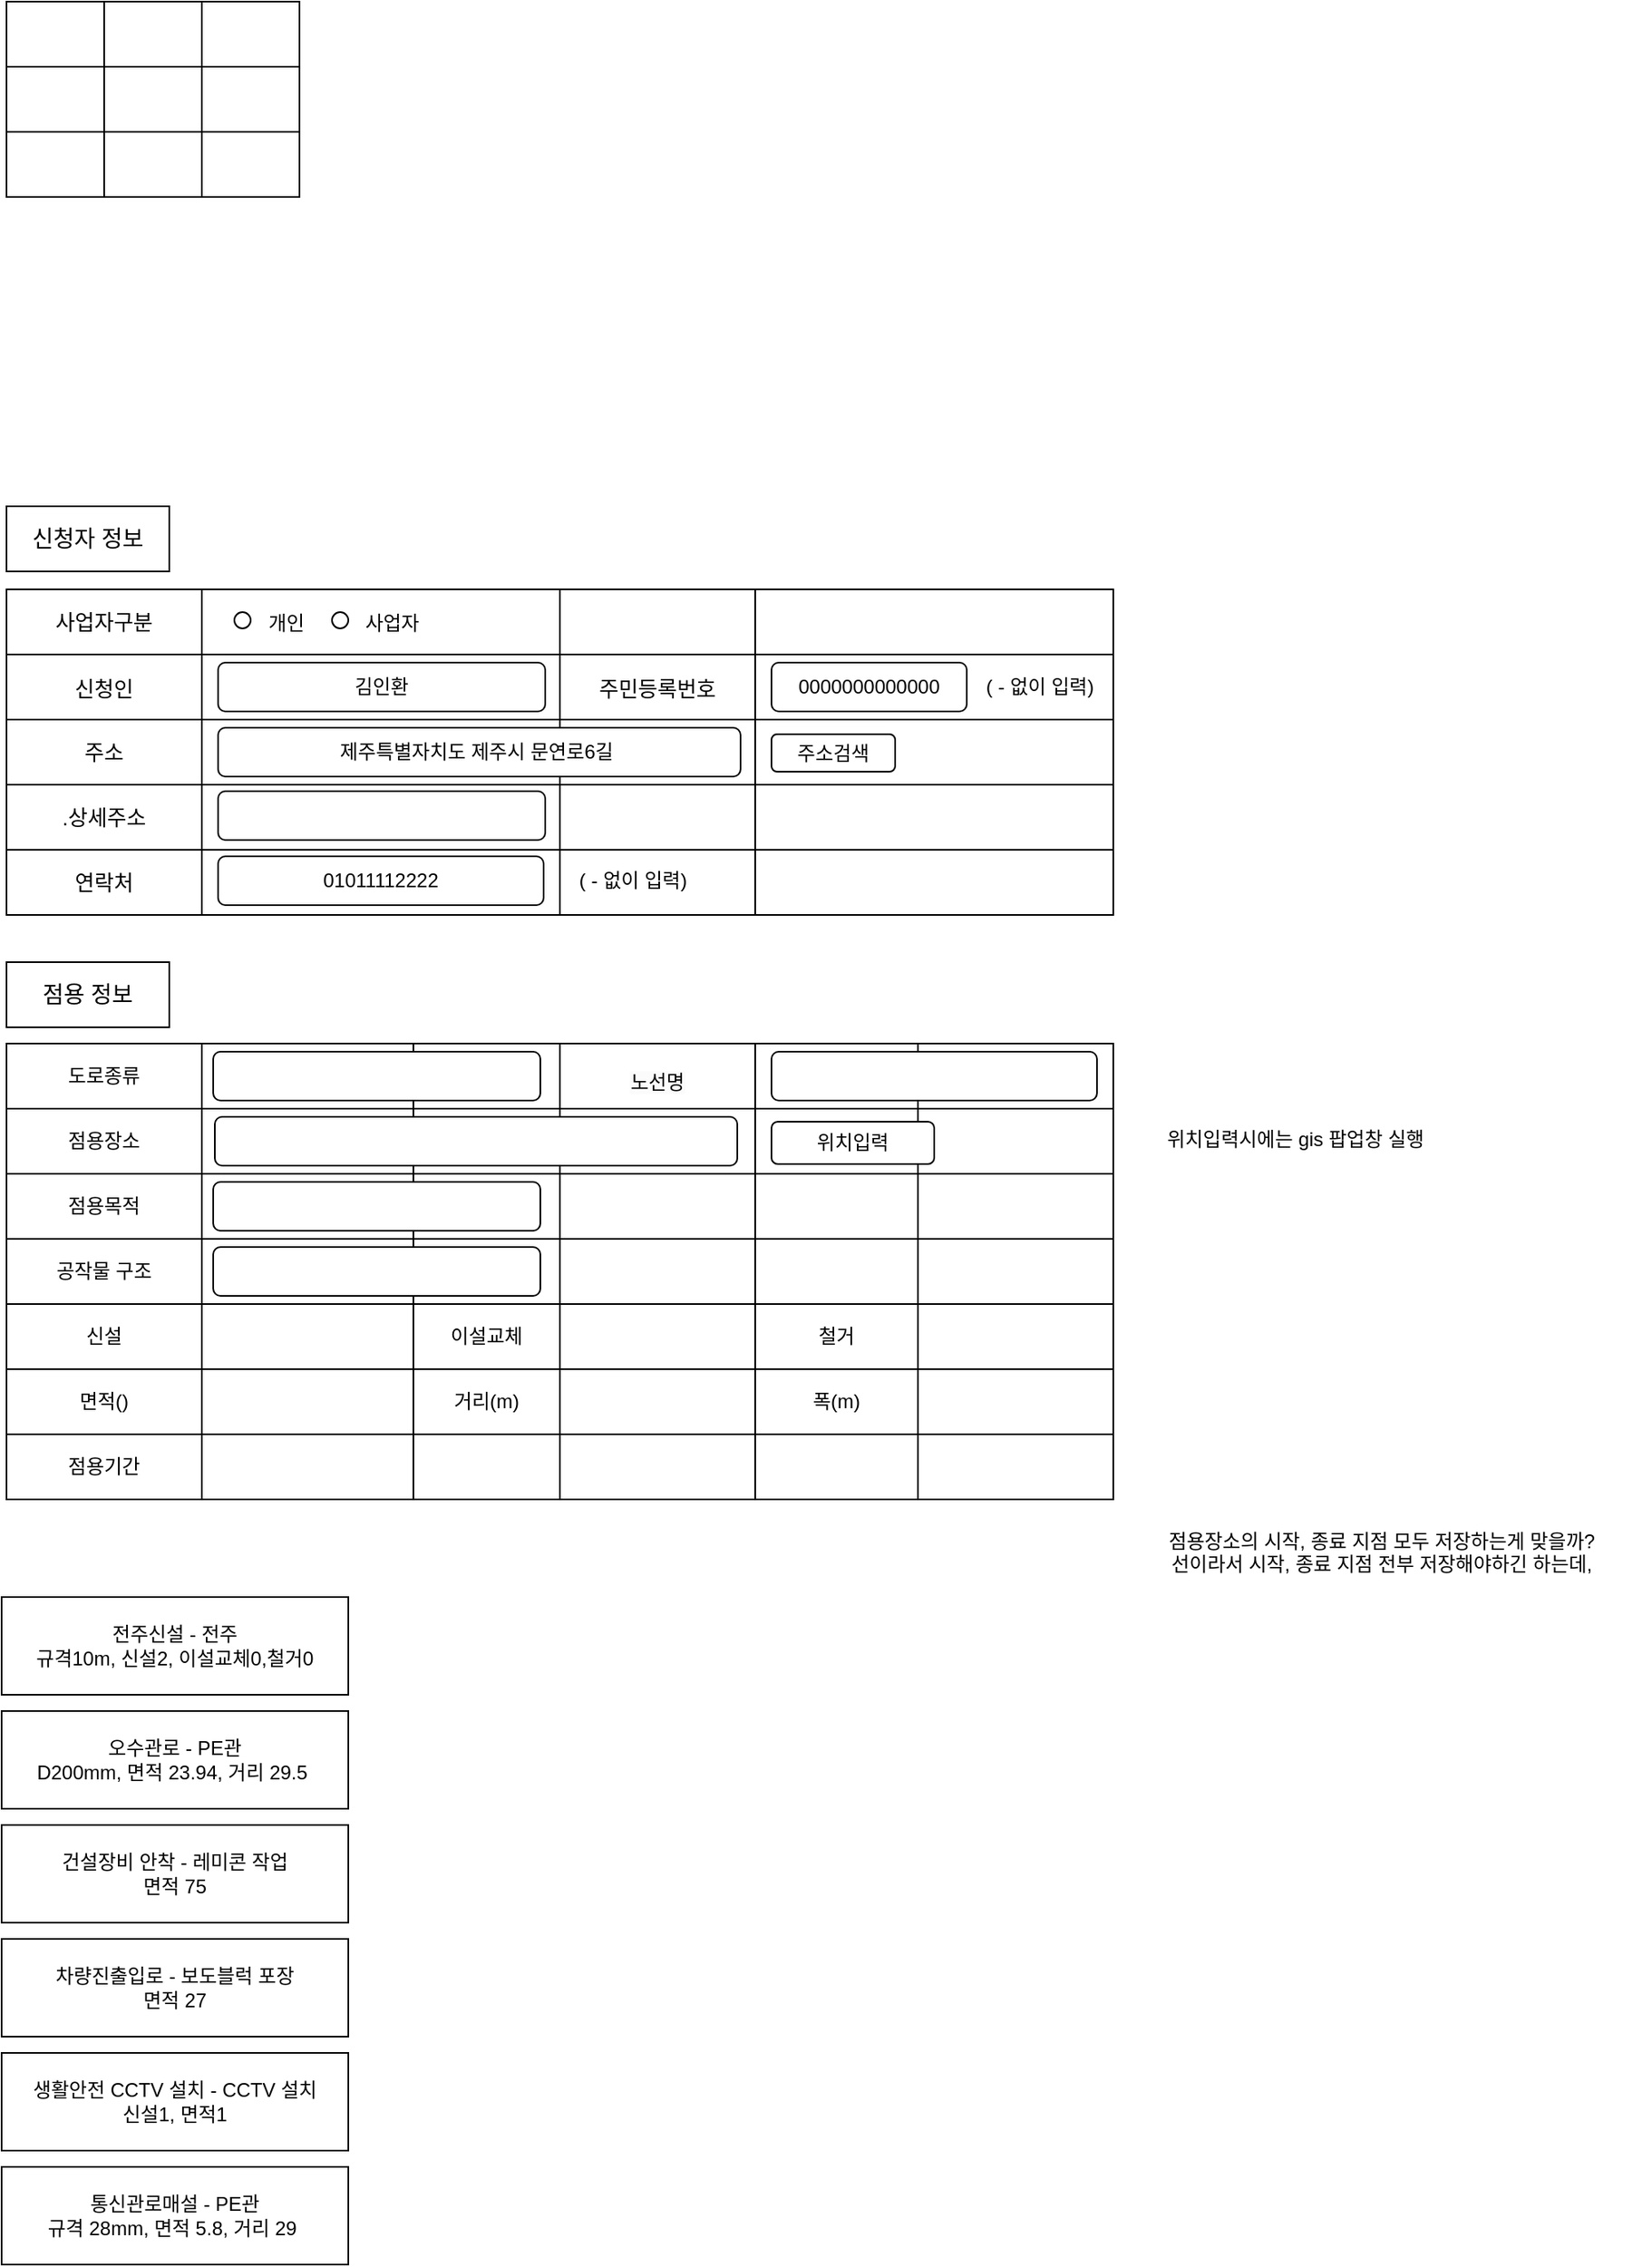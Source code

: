 <mxfile version="26.0.13">
  <diagram name="페이지-1" id="Z5SjWWctEkPzR7hkQfwB">
    <mxGraphModel dx="1434" dy="1949" grid="1" gridSize="10" guides="1" tooltips="1" connect="1" arrows="1" fold="1" page="1" pageScale="1" pageWidth="827" pageHeight="1169" math="0" shadow="0">
      <root>
        <mxCell id="0" />
        <mxCell id="1" parent="0" />
        <mxCell id="gpAN5RRWkUEyHtBk9evE-2" value="신청자 정보" style="rounded=0;whiteSpace=wrap;html=1;fontSize=14;" parent="1" vertex="1">
          <mxGeometry x="120" y="160" width="100" height="40" as="geometry" />
        </mxCell>
        <mxCell id="gpAN5RRWkUEyHtBk9evE-5" value="" style="shape=table;startSize=0;container=1;collapsible=0;childLayout=tableLayout;fontSize=12;" parent="1" vertex="1">
          <mxGeometry x="120" y="211" width="680" height="200" as="geometry" />
        </mxCell>
        <mxCell id="gpAN5RRWkUEyHtBk9evE-35" style="shape=tableRow;horizontal=0;startSize=0;swimlaneHead=0;swimlaneBody=0;strokeColor=inherit;top=0;left=0;bottom=0;right=0;collapsible=0;dropTarget=0;fillColor=none;points=[[0,0.5],[1,0.5]];portConstraint=eastwest;fontSize=16;" parent="gpAN5RRWkUEyHtBk9evE-5" vertex="1">
          <mxGeometry width="680" height="40" as="geometry" />
        </mxCell>
        <mxCell id="gpAN5RRWkUEyHtBk9evE-36" value="사업자구분" style="shape=partialRectangle;html=1;whiteSpace=wrap;connectable=0;strokeColor=inherit;overflow=hidden;fillColor=none;top=0;left=0;bottom=0;right=0;pointerEvents=1;fontSize=13;" parent="gpAN5RRWkUEyHtBk9evE-35" vertex="1">
          <mxGeometry width="120" height="40" as="geometry">
            <mxRectangle width="120" height="40" as="alternateBounds" />
          </mxGeometry>
        </mxCell>
        <mxCell id="gpAN5RRWkUEyHtBk9evE-37" style="shape=partialRectangle;html=1;whiteSpace=wrap;connectable=0;strokeColor=inherit;overflow=hidden;fillColor=none;top=0;left=0;bottom=0;right=0;pointerEvents=1;fontSize=13;" parent="gpAN5RRWkUEyHtBk9evE-35" vertex="1">
          <mxGeometry x="120" width="220" height="40" as="geometry">
            <mxRectangle width="220" height="40" as="alternateBounds" />
          </mxGeometry>
        </mxCell>
        <mxCell id="gpAN5RRWkUEyHtBk9evE-38" style="shape=partialRectangle;html=1;whiteSpace=wrap;connectable=0;strokeColor=inherit;overflow=hidden;fillColor=none;top=0;left=0;bottom=0;right=0;pointerEvents=1;fontSize=16;" parent="gpAN5RRWkUEyHtBk9evE-35" vertex="1">
          <mxGeometry x="340" width="120" height="40" as="geometry">
            <mxRectangle width="120" height="40" as="alternateBounds" />
          </mxGeometry>
        </mxCell>
        <mxCell id="gpAN5RRWkUEyHtBk9evE-39" style="shape=partialRectangle;html=1;whiteSpace=wrap;connectable=0;strokeColor=inherit;overflow=hidden;fillColor=none;top=0;left=0;bottom=0;right=0;pointerEvents=1;fontSize=16;" parent="gpAN5RRWkUEyHtBk9evE-35" vertex="1">
          <mxGeometry x="460" width="220" height="40" as="geometry">
            <mxRectangle width="220" height="40" as="alternateBounds" />
          </mxGeometry>
        </mxCell>
        <mxCell id="gpAN5RRWkUEyHtBk9evE-6" value="" style="shape=tableRow;horizontal=0;startSize=0;swimlaneHead=0;swimlaneBody=0;strokeColor=inherit;top=0;left=0;bottom=0;right=0;collapsible=0;dropTarget=0;fillColor=none;points=[[0,0.5],[1,0.5]];portConstraint=eastwest;fontSize=16;" parent="gpAN5RRWkUEyHtBk9evE-5" vertex="1">
          <mxGeometry y="40" width="680" height="40" as="geometry" />
        </mxCell>
        <mxCell id="gpAN5RRWkUEyHtBk9evE-7" value="&lt;font style=&quot;font-size: 13px;&quot;&gt;신청인&lt;/font&gt;" style="shape=partialRectangle;html=1;whiteSpace=wrap;connectable=0;strokeColor=inherit;overflow=hidden;fillColor=none;top=0;left=0;bottom=0;right=0;pointerEvents=1;fontSize=16;" parent="gpAN5RRWkUEyHtBk9evE-6" vertex="1">
          <mxGeometry width="120" height="40" as="geometry">
            <mxRectangle width="120" height="40" as="alternateBounds" />
          </mxGeometry>
        </mxCell>
        <mxCell id="gpAN5RRWkUEyHtBk9evE-8" value="" style="shape=partialRectangle;html=1;whiteSpace=wrap;connectable=0;strokeColor=inherit;overflow=hidden;fillColor=none;top=0;left=0;bottom=0;right=0;pointerEvents=1;fontSize=13;" parent="gpAN5RRWkUEyHtBk9evE-6" vertex="1">
          <mxGeometry x="120" width="220" height="40" as="geometry">
            <mxRectangle width="220" height="40" as="alternateBounds" />
          </mxGeometry>
        </mxCell>
        <mxCell id="gpAN5RRWkUEyHtBk9evE-9" value="&lt;font style=&quot;font-size: 13px;&quot;&gt;주민등록번호&lt;/font&gt;" style="shape=partialRectangle;html=1;whiteSpace=wrap;connectable=0;strokeColor=inherit;overflow=hidden;fillColor=none;top=0;left=0;bottom=0;right=0;pointerEvents=1;fontSize=16;" parent="gpAN5RRWkUEyHtBk9evE-6" vertex="1">
          <mxGeometry x="340" width="120" height="40" as="geometry">
            <mxRectangle width="120" height="40" as="alternateBounds" />
          </mxGeometry>
        </mxCell>
        <mxCell id="gpAN5RRWkUEyHtBk9evE-18" style="shape=partialRectangle;html=1;whiteSpace=wrap;connectable=0;strokeColor=inherit;overflow=hidden;fillColor=none;top=0;left=0;bottom=0;right=0;pointerEvents=1;fontSize=16;" parent="gpAN5RRWkUEyHtBk9evE-6" vertex="1">
          <mxGeometry x="460" width="220" height="40" as="geometry">
            <mxRectangle width="220" height="40" as="alternateBounds" />
          </mxGeometry>
        </mxCell>
        <mxCell id="gpAN5RRWkUEyHtBk9evE-10" value="" style="shape=tableRow;horizontal=0;startSize=0;swimlaneHead=0;swimlaneBody=0;strokeColor=inherit;top=0;left=0;bottom=0;right=0;collapsible=0;dropTarget=0;fillColor=none;points=[[0,0.5],[1,0.5]];portConstraint=eastwest;fontSize=16;" parent="gpAN5RRWkUEyHtBk9evE-5" vertex="1">
          <mxGeometry y="80" width="680" height="40" as="geometry" />
        </mxCell>
        <mxCell id="gpAN5RRWkUEyHtBk9evE-11" value="주소" style="shape=partialRectangle;html=1;whiteSpace=wrap;connectable=0;strokeColor=inherit;overflow=hidden;fillColor=none;top=0;left=0;bottom=0;right=0;pointerEvents=1;fontSize=13;" parent="gpAN5RRWkUEyHtBk9evE-10" vertex="1">
          <mxGeometry width="120" height="40" as="geometry">
            <mxRectangle width="120" height="40" as="alternateBounds" />
          </mxGeometry>
        </mxCell>
        <mxCell id="gpAN5RRWkUEyHtBk9evE-12" value="" style="shape=partialRectangle;html=1;whiteSpace=wrap;connectable=0;strokeColor=inherit;overflow=hidden;fillColor=none;top=0;left=0;bottom=0;right=0;pointerEvents=1;fontSize=13;" parent="gpAN5RRWkUEyHtBk9evE-10" vertex="1">
          <mxGeometry x="120" width="220" height="40" as="geometry">
            <mxRectangle width="220" height="40" as="alternateBounds" />
          </mxGeometry>
        </mxCell>
        <mxCell id="gpAN5RRWkUEyHtBk9evE-13" value="" style="shape=partialRectangle;html=1;whiteSpace=wrap;connectable=0;strokeColor=inherit;overflow=hidden;fillColor=none;top=0;left=0;bottom=0;right=0;pointerEvents=1;fontSize=13;" parent="gpAN5RRWkUEyHtBk9evE-10" vertex="1">
          <mxGeometry x="340" width="120" height="40" as="geometry">
            <mxRectangle width="120" height="40" as="alternateBounds" />
          </mxGeometry>
        </mxCell>
        <mxCell id="gpAN5RRWkUEyHtBk9evE-19" style="shape=partialRectangle;html=1;whiteSpace=wrap;connectable=0;strokeColor=inherit;overflow=hidden;fillColor=none;top=0;left=0;bottom=0;right=0;pointerEvents=1;fontSize=13;" parent="gpAN5RRWkUEyHtBk9evE-10" vertex="1">
          <mxGeometry x="460" width="220" height="40" as="geometry">
            <mxRectangle width="220" height="40" as="alternateBounds" />
          </mxGeometry>
        </mxCell>
        <mxCell id="gpAN5RRWkUEyHtBk9evE-14" value="" style="shape=tableRow;horizontal=0;startSize=0;swimlaneHead=0;swimlaneBody=0;strokeColor=inherit;top=0;left=0;bottom=0;right=0;collapsible=0;dropTarget=0;fillColor=none;points=[[0,0.5],[1,0.5]];portConstraint=eastwest;fontSize=16;" parent="gpAN5RRWkUEyHtBk9evE-5" vertex="1">
          <mxGeometry y="120" width="680" height="40" as="geometry" />
        </mxCell>
        <mxCell id="gpAN5RRWkUEyHtBk9evE-15" value=".상세주소" style="shape=partialRectangle;html=1;whiteSpace=wrap;connectable=0;strokeColor=inherit;overflow=hidden;fillColor=none;top=0;left=0;bottom=0;right=0;pointerEvents=1;fontSize=13;" parent="gpAN5RRWkUEyHtBk9evE-14" vertex="1">
          <mxGeometry width="120" height="40" as="geometry">
            <mxRectangle width="120" height="40" as="alternateBounds" />
          </mxGeometry>
        </mxCell>
        <mxCell id="gpAN5RRWkUEyHtBk9evE-16" value="" style="shape=partialRectangle;html=1;whiteSpace=wrap;connectable=0;strokeColor=inherit;overflow=hidden;fillColor=none;top=0;left=0;bottom=0;right=0;pointerEvents=1;fontSize=13;" parent="gpAN5RRWkUEyHtBk9evE-14" vertex="1">
          <mxGeometry x="120" width="220" height="40" as="geometry">
            <mxRectangle width="220" height="40" as="alternateBounds" />
          </mxGeometry>
        </mxCell>
        <mxCell id="gpAN5RRWkUEyHtBk9evE-17" value="" style="shape=partialRectangle;html=1;whiteSpace=wrap;connectable=0;strokeColor=inherit;overflow=hidden;fillColor=none;top=0;left=0;bottom=0;right=0;pointerEvents=1;fontSize=13;" parent="gpAN5RRWkUEyHtBk9evE-14" vertex="1">
          <mxGeometry x="340" width="120" height="40" as="geometry">
            <mxRectangle width="120" height="40" as="alternateBounds" />
          </mxGeometry>
        </mxCell>
        <mxCell id="gpAN5RRWkUEyHtBk9evE-20" style="shape=partialRectangle;html=1;whiteSpace=wrap;connectable=0;strokeColor=inherit;overflow=hidden;fillColor=none;top=0;left=0;bottom=0;right=0;pointerEvents=1;fontSize=13;" parent="gpAN5RRWkUEyHtBk9evE-14" vertex="1">
          <mxGeometry x="460" width="220" height="40" as="geometry">
            <mxRectangle width="220" height="40" as="alternateBounds" />
          </mxGeometry>
        </mxCell>
        <mxCell id="gpAN5RRWkUEyHtBk9evE-28" style="shape=tableRow;horizontal=0;startSize=0;swimlaneHead=0;swimlaneBody=0;strokeColor=inherit;top=0;left=0;bottom=0;right=0;collapsible=0;dropTarget=0;fillColor=none;points=[[0,0.5],[1,0.5]];portConstraint=eastwest;fontSize=16;" parent="gpAN5RRWkUEyHtBk9evE-5" vertex="1">
          <mxGeometry y="160" width="680" height="40" as="geometry" />
        </mxCell>
        <mxCell id="gpAN5RRWkUEyHtBk9evE-29" value="연락처" style="shape=partialRectangle;html=1;whiteSpace=wrap;connectable=0;strokeColor=inherit;overflow=hidden;fillColor=none;top=0;left=0;bottom=0;right=0;pointerEvents=1;fontSize=13;" parent="gpAN5RRWkUEyHtBk9evE-28" vertex="1">
          <mxGeometry width="120" height="40" as="geometry">
            <mxRectangle width="120" height="40" as="alternateBounds" />
          </mxGeometry>
        </mxCell>
        <mxCell id="gpAN5RRWkUEyHtBk9evE-30" style="shape=partialRectangle;html=1;whiteSpace=wrap;connectable=0;strokeColor=inherit;overflow=hidden;fillColor=none;top=0;left=0;bottom=0;right=0;pointerEvents=1;fontSize=13;" parent="gpAN5RRWkUEyHtBk9evE-28" vertex="1">
          <mxGeometry x="120" width="220" height="40" as="geometry">
            <mxRectangle width="220" height="40" as="alternateBounds" />
          </mxGeometry>
        </mxCell>
        <mxCell id="gpAN5RRWkUEyHtBk9evE-31" style="shape=partialRectangle;html=1;whiteSpace=wrap;connectable=0;strokeColor=inherit;overflow=hidden;fillColor=none;top=0;left=0;bottom=0;right=0;pointerEvents=1;fontSize=13;" parent="gpAN5RRWkUEyHtBk9evE-28" vertex="1">
          <mxGeometry x="340" width="120" height="40" as="geometry">
            <mxRectangle width="120" height="40" as="alternateBounds" />
          </mxGeometry>
        </mxCell>
        <mxCell id="gpAN5RRWkUEyHtBk9evE-32" style="shape=partialRectangle;html=1;whiteSpace=wrap;connectable=0;strokeColor=inherit;overflow=hidden;fillColor=none;top=0;left=0;bottom=0;right=0;pointerEvents=1;fontSize=13;" parent="gpAN5RRWkUEyHtBk9evE-28" vertex="1">
          <mxGeometry x="460" width="220" height="40" as="geometry">
            <mxRectangle width="220" height="40" as="alternateBounds" />
          </mxGeometry>
        </mxCell>
        <mxCell id="gpAN5RRWkUEyHtBk9evE-21" value="0000000000000" style="rounded=1;whiteSpace=wrap;html=1;" parent="1" vertex="1">
          <mxGeometry x="590" y="256" width="120" height="30" as="geometry" />
        </mxCell>
        <mxCell id="gpAN5RRWkUEyHtBk9evE-22" value="01011112222" style="rounded=1;whiteSpace=wrap;html=1;" parent="1" vertex="1">
          <mxGeometry x="250" y="375" width="200" height="30" as="geometry" />
        </mxCell>
        <mxCell id="gpAN5RRWkUEyHtBk9evE-25" value="제주특별자치도 제주시 문연로6길&amp;nbsp;" style="rounded=1;whiteSpace=wrap;html=1;" parent="1" vertex="1">
          <mxGeometry x="250" y="296" width="321" height="30" as="geometry" />
        </mxCell>
        <mxCell id="gpAN5RRWkUEyHtBk9evE-26" value="주소검색" style="rounded=1;whiteSpace=wrap;html=1;" parent="1" vertex="1">
          <mxGeometry x="590" y="300" width="76" height="23" as="geometry" />
        </mxCell>
        <mxCell id="gpAN5RRWkUEyHtBk9evE-27" value="김인환" style="rounded=1;whiteSpace=wrap;html=1;" parent="1" vertex="1">
          <mxGeometry x="250" y="256" width="201" height="30" as="geometry" />
        </mxCell>
        <mxCell id="gpAN5RRWkUEyHtBk9evE-33" value="&lt;div&gt;&lt;br&gt;&lt;/div&gt;" style="rounded=1;whiteSpace=wrap;html=1;" parent="1" vertex="1">
          <mxGeometry x="250" y="335" width="201" height="30" as="geometry" />
        </mxCell>
        <mxCell id="gpAN5RRWkUEyHtBk9evE-34" value="( - 없이 입력)" style="text;html=1;align=center;verticalAlign=middle;whiteSpace=wrap;rounded=0;" parent="1" vertex="1">
          <mxGeometry x="710" y="256" width="90" height="30" as="geometry" />
        </mxCell>
        <mxCell id="gpAN5RRWkUEyHtBk9evE-41" value="" style="ellipse;whiteSpace=wrap;html=1;aspect=fixed;" parent="1" vertex="1">
          <mxGeometry x="260" y="225" width="10" height="10" as="geometry" />
        </mxCell>
        <mxCell id="gpAN5RRWkUEyHtBk9evE-42" value="개인" style="text;html=1;align=center;verticalAlign=middle;whiteSpace=wrap;rounded=0;" parent="1" vertex="1">
          <mxGeometry x="272" y="222" width="40" height="20" as="geometry" />
        </mxCell>
        <mxCell id="gpAN5RRWkUEyHtBk9evE-43" value="" style="ellipse;whiteSpace=wrap;html=1;aspect=fixed;" parent="1" vertex="1">
          <mxGeometry x="320" y="225" width="10" height="10" as="geometry" />
        </mxCell>
        <mxCell id="gpAN5RRWkUEyHtBk9evE-45" value="사업자" style="text;html=1;align=center;verticalAlign=middle;whiteSpace=wrap;rounded=0;" parent="1" vertex="1">
          <mxGeometry x="337" y="222" width="40" height="20" as="geometry" />
        </mxCell>
        <mxCell id="gpAN5RRWkUEyHtBk9evE-46" value="점용 정보" style="rounded=0;whiteSpace=wrap;html=1;fontSize=14;" parent="1" vertex="1">
          <mxGeometry x="120" y="440" width="100" height="40" as="geometry" />
        </mxCell>
        <mxCell id="gpAN5RRWkUEyHtBk9evE-47" value="" style="shape=table;startSize=0;container=1;collapsible=0;childLayout=tableLayout;fontSize=12;" parent="1" vertex="1">
          <mxGeometry x="120" y="490" width="680" height="280" as="geometry" />
        </mxCell>
        <mxCell id="gpAN5RRWkUEyHtBk9evE-48" style="shape=tableRow;horizontal=0;startSize=0;swimlaneHead=0;swimlaneBody=0;strokeColor=inherit;top=0;left=0;bottom=0;right=0;collapsible=0;dropTarget=0;fillColor=none;points=[[0,0.5],[1,0.5]];portConstraint=eastwest;fontSize=16;" parent="gpAN5RRWkUEyHtBk9evE-47" vertex="1">
          <mxGeometry width="680" height="40" as="geometry" />
        </mxCell>
        <mxCell id="gpAN5RRWkUEyHtBk9evE-49" value="도로종류" style="shape=partialRectangle;html=1;whiteSpace=wrap;connectable=0;strokeColor=inherit;overflow=hidden;fillColor=none;top=0;left=0;bottom=0;right=0;pointerEvents=1;fontSize=12;" parent="gpAN5RRWkUEyHtBk9evE-48" vertex="1">
          <mxGeometry width="120" height="40" as="geometry">
            <mxRectangle width="120" height="40" as="alternateBounds" />
          </mxGeometry>
        </mxCell>
        <mxCell id="gpAN5RRWkUEyHtBk9evE-50" style="shape=partialRectangle;html=1;whiteSpace=wrap;connectable=0;strokeColor=inherit;overflow=hidden;fillColor=none;top=0;left=0;bottom=0;right=0;pointerEvents=1;fontSize=12;" parent="gpAN5RRWkUEyHtBk9evE-48" vertex="1">
          <mxGeometry x="120" width="130" height="40" as="geometry">
            <mxRectangle width="130" height="40" as="alternateBounds" />
          </mxGeometry>
        </mxCell>
        <mxCell id="uNvBUMzsQ3rVXD_BUy1X-11" style="shape=partialRectangle;html=1;whiteSpace=wrap;connectable=0;strokeColor=inherit;overflow=hidden;fillColor=none;top=0;left=0;bottom=0;right=0;pointerEvents=1;fontSize=12;" vertex="1" parent="gpAN5RRWkUEyHtBk9evE-48">
          <mxGeometry x="250" width="90" height="40" as="geometry">
            <mxRectangle width="90" height="40" as="alternateBounds" />
          </mxGeometry>
        </mxCell>
        <mxCell id="uNvBUMzsQ3rVXD_BUy1X-6" value="&#xa;&lt;span style=&quot;color: rgb(0, 0, 0); font-family: Helvetica; font-size: 12px; font-style: normal; font-variant-ligatures: normal; font-variant-caps: normal; font-weight: 400; letter-spacing: normal; orphans: 2; text-align: center; text-indent: 0px; text-transform: none; widows: 2; word-spacing: 0px; -webkit-text-stroke-width: 0px; white-space: normal; background-color: rgb(251, 251, 251); text-decoration-thickness: initial; text-decoration-style: initial; text-decoration-color: initial; display: inline !important; float: none;&quot;&gt;노선명&lt;/span&gt;&#xa;&#xa;" style="shape=partialRectangle;html=1;whiteSpace=wrap;connectable=0;strokeColor=inherit;overflow=hidden;fillColor=none;top=0;left=0;bottom=0;right=0;pointerEvents=1;fontSize=12;" vertex="1" parent="gpAN5RRWkUEyHtBk9evE-48">
          <mxGeometry x="340" width="120" height="40" as="geometry">
            <mxRectangle width="120" height="40" as="alternateBounds" />
          </mxGeometry>
        </mxCell>
        <mxCell id="gpAN5RRWkUEyHtBk9evE-51" value="" style="shape=partialRectangle;html=1;whiteSpace=wrap;connectable=0;strokeColor=inherit;overflow=hidden;fillColor=none;top=0;left=0;bottom=0;right=0;pointerEvents=1;fontSize=12;" parent="gpAN5RRWkUEyHtBk9evE-48" vertex="1">
          <mxGeometry x="460" width="100" height="40" as="geometry">
            <mxRectangle width="100" height="40" as="alternateBounds" />
          </mxGeometry>
        </mxCell>
        <mxCell id="gpAN5RRWkUEyHtBk9evE-52" style="shape=partialRectangle;html=1;whiteSpace=wrap;connectable=0;strokeColor=inherit;overflow=hidden;fillColor=none;top=0;left=0;bottom=0;right=0;pointerEvents=1;fontSize=12;" parent="gpAN5RRWkUEyHtBk9evE-48" vertex="1">
          <mxGeometry x="560" width="120" height="40" as="geometry">
            <mxRectangle width="120" height="40" as="alternateBounds" />
          </mxGeometry>
        </mxCell>
        <mxCell id="gpAN5RRWkUEyHtBk9evE-53" value="" style="shape=tableRow;horizontal=0;startSize=0;swimlaneHead=0;swimlaneBody=0;strokeColor=inherit;top=0;left=0;bottom=0;right=0;collapsible=0;dropTarget=0;fillColor=none;points=[[0,0.5],[1,0.5]];portConstraint=eastwest;fontSize=16;" parent="gpAN5RRWkUEyHtBk9evE-47" vertex="1">
          <mxGeometry y="40" width="680" height="40" as="geometry" />
        </mxCell>
        <mxCell id="gpAN5RRWkUEyHtBk9evE-54" value="점용장소" style="shape=partialRectangle;html=1;whiteSpace=wrap;connectable=0;strokeColor=inherit;overflow=hidden;fillColor=none;top=0;left=0;bottom=0;right=0;pointerEvents=1;fontSize=12;" parent="gpAN5RRWkUEyHtBk9evE-53" vertex="1">
          <mxGeometry width="120" height="40" as="geometry">
            <mxRectangle width="120" height="40" as="alternateBounds" />
          </mxGeometry>
        </mxCell>
        <mxCell id="gpAN5RRWkUEyHtBk9evE-55" value="" style="shape=partialRectangle;html=1;whiteSpace=wrap;connectable=0;strokeColor=inherit;overflow=hidden;fillColor=none;top=0;left=0;bottom=0;right=0;pointerEvents=1;fontSize=12;" parent="gpAN5RRWkUEyHtBk9evE-53" vertex="1">
          <mxGeometry x="120" width="130" height="40" as="geometry">
            <mxRectangle width="130" height="40" as="alternateBounds" />
          </mxGeometry>
        </mxCell>
        <mxCell id="uNvBUMzsQ3rVXD_BUy1X-12" style="shape=partialRectangle;html=1;whiteSpace=wrap;connectable=0;strokeColor=inherit;overflow=hidden;fillColor=none;top=0;left=0;bottom=0;right=0;pointerEvents=1;fontSize=12;" vertex="1" parent="gpAN5RRWkUEyHtBk9evE-53">
          <mxGeometry x="250" width="90" height="40" as="geometry">
            <mxRectangle width="90" height="40" as="alternateBounds" />
          </mxGeometry>
        </mxCell>
        <mxCell id="uNvBUMzsQ3rVXD_BUy1X-7" style="shape=partialRectangle;html=1;whiteSpace=wrap;connectable=0;strokeColor=inherit;overflow=hidden;fillColor=none;top=0;left=0;bottom=0;right=0;pointerEvents=1;fontSize=12;" vertex="1" parent="gpAN5RRWkUEyHtBk9evE-53">
          <mxGeometry x="340" width="120" height="40" as="geometry">
            <mxRectangle width="120" height="40" as="alternateBounds" />
          </mxGeometry>
        </mxCell>
        <mxCell id="gpAN5RRWkUEyHtBk9evE-56" value="" style="shape=partialRectangle;html=1;whiteSpace=wrap;connectable=0;strokeColor=inherit;overflow=hidden;fillColor=none;top=0;left=0;bottom=0;right=0;pointerEvents=1;fontSize=12;" parent="gpAN5RRWkUEyHtBk9evE-53" vertex="1">
          <mxGeometry x="460" width="100" height="40" as="geometry">
            <mxRectangle width="100" height="40" as="alternateBounds" />
          </mxGeometry>
        </mxCell>
        <mxCell id="gpAN5RRWkUEyHtBk9evE-57" style="shape=partialRectangle;html=1;whiteSpace=wrap;connectable=0;strokeColor=inherit;overflow=hidden;fillColor=none;top=0;left=0;bottom=0;right=0;pointerEvents=1;fontSize=12;" parent="gpAN5RRWkUEyHtBk9evE-53" vertex="1">
          <mxGeometry x="560" width="120" height="40" as="geometry">
            <mxRectangle width="120" height="40" as="alternateBounds" />
          </mxGeometry>
        </mxCell>
        <mxCell id="gpAN5RRWkUEyHtBk9evE-58" value="" style="shape=tableRow;horizontal=0;startSize=0;swimlaneHead=0;swimlaneBody=0;strokeColor=inherit;top=0;left=0;bottom=0;right=0;collapsible=0;dropTarget=0;fillColor=none;points=[[0,0.5],[1,0.5]];portConstraint=eastwest;fontSize=16;" parent="gpAN5RRWkUEyHtBk9evE-47" vertex="1">
          <mxGeometry y="80" width="680" height="40" as="geometry" />
        </mxCell>
        <mxCell id="gpAN5RRWkUEyHtBk9evE-59" value="점용목적" style="shape=partialRectangle;html=1;whiteSpace=wrap;connectable=0;strokeColor=inherit;overflow=hidden;fillColor=none;top=0;left=0;bottom=0;right=0;pointerEvents=1;fontSize=12;" parent="gpAN5RRWkUEyHtBk9evE-58" vertex="1">
          <mxGeometry width="120" height="40" as="geometry">
            <mxRectangle width="120" height="40" as="alternateBounds" />
          </mxGeometry>
        </mxCell>
        <mxCell id="gpAN5RRWkUEyHtBk9evE-60" value="" style="shape=partialRectangle;html=1;whiteSpace=wrap;connectable=0;strokeColor=inherit;overflow=hidden;fillColor=none;top=0;left=0;bottom=0;right=0;pointerEvents=1;fontSize=12;" parent="gpAN5RRWkUEyHtBk9evE-58" vertex="1">
          <mxGeometry x="120" width="130" height="40" as="geometry">
            <mxRectangle width="130" height="40" as="alternateBounds" />
          </mxGeometry>
        </mxCell>
        <mxCell id="uNvBUMzsQ3rVXD_BUy1X-13" style="shape=partialRectangle;html=1;whiteSpace=wrap;connectable=0;strokeColor=inherit;overflow=hidden;fillColor=none;top=0;left=0;bottom=0;right=0;pointerEvents=1;fontSize=12;" vertex="1" parent="gpAN5RRWkUEyHtBk9evE-58">
          <mxGeometry x="250" width="90" height="40" as="geometry">
            <mxRectangle width="90" height="40" as="alternateBounds" />
          </mxGeometry>
        </mxCell>
        <mxCell id="uNvBUMzsQ3rVXD_BUy1X-8" style="shape=partialRectangle;html=1;whiteSpace=wrap;connectable=0;strokeColor=inherit;overflow=hidden;fillColor=none;top=0;left=0;bottom=0;right=0;pointerEvents=1;fontSize=12;" vertex="1" parent="gpAN5RRWkUEyHtBk9evE-58">
          <mxGeometry x="340" width="120" height="40" as="geometry">
            <mxRectangle width="120" height="40" as="alternateBounds" />
          </mxGeometry>
        </mxCell>
        <mxCell id="gpAN5RRWkUEyHtBk9evE-61" value="" style="shape=partialRectangle;html=1;whiteSpace=wrap;connectable=0;strokeColor=inherit;overflow=hidden;fillColor=none;top=0;left=0;bottom=0;right=0;pointerEvents=1;fontSize=12;" parent="gpAN5RRWkUEyHtBk9evE-58" vertex="1">
          <mxGeometry x="460" width="100" height="40" as="geometry">
            <mxRectangle width="100" height="40" as="alternateBounds" />
          </mxGeometry>
        </mxCell>
        <mxCell id="gpAN5RRWkUEyHtBk9evE-62" style="shape=partialRectangle;html=1;whiteSpace=wrap;connectable=0;strokeColor=inherit;overflow=hidden;fillColor=none;top=0;left=0;bottom=0;right=0;pointerEvents=1;fontSize=12;" parent="gpAN5RRWkUEyHtBk9evE-58" vertex="1">
          <mxGeometry x="560" width="120" height="40" as="geometry">
            <mxRectangle width="120" height="40" as="alternateBounds" />
          </mxGeometry>
        </mxCell>
        <mxCell id="gpAN5RRWkUEyHtBk9evE-63" value="" style="shape=tableRow;horizontal=0;startSize=0;swimlaneHead=0;swimlaneBody=0;strokeColor=inherit;top=0;left=0;bottom=0;right=0;collapsible=0;dropTarget=0;fillColor=none;points=[[0,0.5],[1,0.5]];portConstraint=eastwest;fontSize=16;" parent="gpAN5RRWkUEyHtBk9evE-47" vertex="1">
          <mxGeometry y="120" width="680" height="40" as="geometry" />
        </mxCell>
        <mxCell id="gpAN5RRWkUEyHtBk9evE-64" value="공작물 구조" style="shape=partialRectangle;html=1;whiteSpace=wrap;connectable=0;strokeColor=inherit;overflow=hidden;fillColor=none;top=0;left=0;bottom=0;right=0;pointerEvents=1;fontSize=12;" parent="gpAN5RRWkUEyHtBk9evE-63" vertex="1">
          <mxGeometry width="120" height="40" as="geometry">
            <mxRectangle width="120" height="40" as="alternateBounds" />
          </mxGeometry>
        </mxCell>
        <mxCell id="gpAN5RRWkUEyHtBk9evE-65" value="" style="shape=partialRectangle;html=1;whiteSpace=wrap;connectable=0;strokeColor=inherit;overflow=hidden;fillColor=none;top=0;left=0;bottom=0;right=0;pointerEvents=1;fontSize=12;" parent="gpAN5RRWkUEyHtBk9evE-63" vertex="1">
          <mxGeometry x="120" width="130" height="40" as="geometry">
            <mxRectangle width="130" height="40" as="alternateBounds" />
          </mxGeometry>
        </mxCell>
        <mxCell id="uNvBUMzsQ3rVXD_BUy1X-14" style="shape=partialRectangle;html=1;whiteSpace=wrap;connectable=0;strokeColor=inherit;overflow=hidden;fillColor=none;top=0;left=0;bottom=0;right=0;pointerEvents=1;fontSize=12;" vertex="1" parent="gpAN5RRWkUEyHtBk9evE-63">
          <mxGeometry x="250" width="90" height="40" as="geometry">
            <mxRectangle width="90" height="40" as="alternateBounds" />
          </mxGeometry>
        </mxCell>
        <mxCell id="uNvBUMzsQ3rVXD_BUy1X-9" style="shape=partialRectangle;html=1;whiteSpace=wrap;connectable=0;strokeColor=inherit;overflow=hidden;fillColor=none;top=0;left=0;bottom=0;right=0;pointerEvents=1;fontSize=12;" vertex="1" parent="gpAN5RRWkUEyHtBk9evE-63">
          <mxGeometry x="340" width="120" height="40" as="geometry">
            <mxRectangle width="120" height="40" as="alternateBounds" />
          </mxGeometry>
        </mxCell>
        <mxCell id="gpAN5RRWkUEyHtBk9evE-66" value="" style="shape=partialRectangle;html=1;whiteSpace=wrap;connectable=0;strokeColor=inherit;overflow=hidden;fillColor=none;top=0;left=0;bottom=0;right=0;pointerEvents=1;fontSize=12;" parent="gpAN5RRWkUEyHtBk9evE-63" vertex="1">
          <mxGeometry x="460" width="100" height="40" as="geometry">
            <mxRectangle width="100" height="40" as="alternateBounds" />
          </mxGeometry>
        </mxCell>
        <mxCell id="gpAN5RRWkUEyHtBk9evE-67" style="shape=partialRectangle;html=1;whiteSpace=wrap;connectable=0;strokeColor=inherit;overflow=hidden;fillColor=none;top=0;left=0;bottom=0;right=0;pointerEvents=1;fontSize=12;" parent="gpAN5RRWkUEyHtBk9evE-63" vertex="1">
          <mxGeometry x="560" width="120" height="40" as="geometry">
            <mxRectangle width="120" height="40" as="alternateBounds" />
          </mxGeometry>
        </mxCell>
        <mxCell id="gpAN5RRWkUEyHtBk9evE-68" style="shape=tableRow;horizontal=0;startSize=0;swimlaneHead=0;swimlaneBody=0;strokeColor=inherit;top=0;left=0;bottom=0;right=0;collapsible=0;dropTarget=0;fillColor=none;points=[[0,0.5],[1,0.5]];portConstraint=eastwest;fontSize=16;" parent="gpAN5RRWkUEyHtBk9evE-47" vertex="1">
          <mxGeometry y="160" width="680" height="40" as="geometry" />
        </mxCell>
        <mxCell id="gpAN5RRWkUEyHtBk9evE-69" value="신설" style="shape=partialRectangle;html=1;whiteSpace=wrap;connectable=0;strokeColor=inherit;overflow=hidden;fillColor=none;top=0;left=0;bottom=0;right=0;pointerEvents=1;fontSize=12;" parent="gpAN5RRWkUEyHtBk9evE-68" vertex="1">
          <mxGeometry width="120" height="40" as="geometry">
            <mxRectangle width="120" height="40" as="alternateBounds" />
          </mxGeometry>
        </mxCell>
        <mxCell id="gpAN5RRWkUEyHtBk9evE-70" style="shape=partialRectangle;html=1;whiteSpace=wrap;connectable=0;strokeColor=inherit;overflow=hidden;fillColor=none;top=0;left=0;bottom=0;right=0;pointerEvents=1;fontSize=12;" parent="gpAN5RRWkUEyHtBk9evE-68" vertex="1">
          <mxGeometry x="120" width="130" height="40" as="geometry">
            <mxRectangle width="130" height="40" as="alternateBounds" />
          </mxGeometry>
        </mxCell>
        <mxCell id="uNvBUMzsQ3rVXD_BUy1X-15" value="이설교체" style="shape=partialRectangle;html=1;whiteSpace=wrap;connectable=0;strokeColor=inherit;overflow=hidden;fillColor=none;top=0;left=0;bottom=0;right=0;pointerEvents=1;fontSize=12;" vertex="1" parent="gpAN5RRWkUEyHtBk9evE-68">
          <mxGeometry x="250" width="90" height="40" as="geometry">
            <mxRectangle width="90" height="40" as="alternateBounds" />
          </mxGeometry>
        </mxCell>
        <mxCell id="uNvBUMzsQ3rVXD_BUy1X-10" style="shape=partialRectangle;html=1;whiteSpace=wrap;connectable=0;strokeColor=inherit;overflow=hidden;fillColor=none;top=0;left=0;bottom=0;right=0;pointerEvents=1;fontSize=12;" vertex="1" parent="gpAN5RRWkUEyHtBk9evE-68">
          <mxGeometry x="340" width="120" height="40" as="geometry">
            <mxRectangle width="120" height="40" as="alternateBounds" />
          </mxGeometry>
        </mxCell>
        <mxCell id="gpAN5RRWkUEyHtBk9evE-71" value="철거" style="shape=partialRectangle;html=1;whiteSpace=wrap;connectable=0;strokeColor=inherit;overflow=hidden;fillColor=none;top=0;left=0;bottom=0;right=0;pointerEvents=1;fontSize=12;" parent="gpAN5RRWkUEyHtBk9evE-68" vertex="1">
          <mxGeometry x="460" width="100" height="40" as="geometry">
            <mxRectangle width="100" height="40" as="alternateBounds" />
          </mxGeometry>
        </mxCell>
        <mxCell id="gpAN5RRWkUEyHtBk9evE-72" style="shape=partialRectangle;html=1;whiteSpace=wrap;connectable=0;strokeColor=inherit;overflow=hidden;fillColor=none;top=0;left=0;bottom=0;right=0;pointerEvents=1;fontSize=12;" parent="gpAN5RRWkUEyHtBk9evE-68" vertex="1">
          <mxGeometry x="560" width="120" height="40" as="geometry">
            <mxRectangle width="120" height="40" as="alternateBounds" />
          </mxGeometry>
        </mxCell>
        <mxCell id="uNvBUMzsQ3rVXD_BUy1X-19" style="shape=tableRow;horizontal=0;startSize=0;swimlaneHead=0;swimlaneBody=0;strokeColor=inherit;top=0;left=0;bottom=0;right=0;collapsible=0;dropTarget=0;fillColor=none;points=[[0,0.5],[1,0.5]];portConstraint=eastwest;fontSize=16;" vertex="1" parent="gpAN5RRWkUEyHtBk9evE-47">
          <mxGeometry y="200" width="680" height="40" as="geometry" />
        </mxCell>
        <mxCell id="uNvBUMzsQ3rVXD_BUy1X-20" value="면적()" style="shape=partialRectangle;html=1;whiteSpace=wrap;connectable=0;strokeColor=inherit;overflow=hidden;fillColor=none;top=0;left=0;bottom=0;right=0;pointerEvents=1;fontSize=12;" vertex="1" parent="uNvBUMzsQ3rVXD_BUy1X-19">
          <mxGeometry width="120" height="40" as="geometry">
            <mxRectangle width="120" height="40" as="alternateBounds" />
          </mxGeometry>
        </mxCell>
        <mxCell id="uNvBUMzsQ3rVXD_BUy1X-21" style="shape=partialRectangle;html=1;whiteSpace=wrap;connectable=0;strokeColor=inherit;overflow=hidden;fillColor=none;top=0;left=0;bottom=0;right=0;pointerEvents=1;fontSize=12;" vertex="1" parent="uNvBUMzsQ3rVXD_BUy1X-19">
          <mxGeometry x="120" width="130" height="40" as="geometry">
            <mxRectangle width="130" height="40" as="alternateBounds" />
          </mxGeometry>
        </mxCell>
        <mxCell id="uNvBUMzsQ3rVXD_BUy1X-22" value="거리(m)" style="shape=partialRectangle;html=1;whiteSpace=wrap;connectable=0;strokeColor=inherit;overflow=hidden;fillColor=none;top=0;left=0;bottom=0;right=0;pointerEvents=1;fontSize=12;" vertex="1" parent="uNvBUMzsQ3rVXD_BUy1X-19">
          <mxGeometry x="250" width="90" height="40" as="geometry">
            <mxRectangle width="90" height="40" as="alternateBounds" />
          </mxGeometry>
        </mxCell>
        <mxCell id="uNvBUMzsQ3rVXD_BUy1X-23" style="shape=partialRectangle;html=1;whiteSpace=wrap;connectable=0;strokeColor=inherit;overflow=hidden;fillColor=none;top=0;left=0;bottom=0;right=0;pointerEvents=1;fontSize=12;" vertex="1" parent="uNvBUMzsQ3rVXD_BUy1X-19">
          <mxGeometry x="340" width="120" height="40" as="geometry">
            <mxRectangle width="120" height="40" as="alternateBounds" />
          </mxGeometry>
        </mxCell>
        <mxCell id="uNvBUMzsQ3rVXD_BUy1X-24" value="폭(m)" style="shape=partialRectangle;html=1;whiteSpace=wrap;connectable=0;strokeColor=inherit;overflow=hidden;fillColor=none;top=0;left=0;bottom=0;right=0;pointerEvents=1;fontSize=12;" vertex="1" parent="uNvBUMzsQ3rVXD_BUy1X-19">
          <mxGeometry x="460" width="100" height="40" as="geometry">
            <mxRectangle width="100" height="40" as="alternateBounds" />
          </mxGeometry>
        </mxCell>
        <mxCell id="uNvBUMzsQ3rVXD_BUy1X-25" style="shape=partialRectangle;html=1;whiteSpace=wrap;connectable=0;strokeColor=inherit;overflow=hidden;fillColor=none;top=0;left=0;bottom=0;right=0;pointerEvents=1;fontSize=12;" vertex="1" parent="uNvBUMzsQ3rVXD_BUy1X-19">
          <mxGeometry x="560" width="120" height="40" as="geometry">
            <mxRectangle width="120" height="40" as="alternateBounds" />
          </mxGeometry>
        </mxCell>
        <mxCell id="uNvBUMzsQ3rVXD_BUy1X-26" style="shape=tableRow;horizontal=0;startSize=0;swimlaneHead=0;swimlaneBody=0;strokeColor=inherit;top=0;left=0;bottom=0;right=0;collapsible=0;dropTarget=0;fillColor=none;points=[[0,0.5],[1,0.5]];portConstraint=eastwest;fontSize=16;" vertex="1" parent="gpAN5RRWkUEyHtBk9evE-47">
          <mxGeometry y="240" width="680" height="40" as="geometry" />
        </mxCell>
        <mxCell id="uNvBUMzsQ3rVXD_BUy1X-27" value="점용기간" style="shape=partialRectangle;html=1;whiteSpace=wrap;connectable=0;strokeColor=inherit;overflow=hidden;fillColor=none;top=0;left=0;bottom=0;right=0;pointerEvents=1;fontSize=12;" vertex="1" parent="uNvBUMzsQ3rVXD_BUy1X-26">
          <mxGeometry width="120" height="40" as="geometry">
            <mxRectangle width="120" height="40" as="alternateBounds" />
          </mxGeometry>
        </mxCell>
        <mxCell id="uNvBUMzsQ3rVXD_BUy1X-28" style="shape=partialRectangle;html=1;whiteSpace=wrap;connectable=0;strokeColor=inherit;overflow=hidden;fillColor=none;top=0;left=0;bottom=0;right=0;pointerEvents=1;fontSize=12;" vertex="1" parent="uNvBUMzsQ3rVXD_BUy1X-26">
          <mxGeometry x="120" width="130" height="40" as="geometry">
            <mxRectangle width="130" height="40" as="alternateBounds" />
          </mxGeometry>
        </mxCell>
        <mxCell id="uNvBUMzsQ3rVXD_BUy1X-29" style="shape=partialRectangle;html=1;whiteSpace=wrap;connectable=0;strokeColor=inherit;overflow=hidden;fillColor=none;top=0;left=0;bottom=0;right=0;pointerEvents=1;fontSize=12;" vertex="1" parent="uNvBUMzsQ3rVXD_BUy1X-26">
          <mxGeometry x="250" width="90" height="40" as="geometry">
            <mxRectangle width="90" height="40" as="alternateBounds" />
          </mxGeometry>
        </mxCell>
        <mxCell id="uNvBUMzsQ3rVXD_BUy1X-30" style="shape=partialRectangle;html=1;whiteSpace=wrap;connectable=0;strokeColor=inherit;overflow=hidden;fillColor=none;top=0;left=0;bottom=0;right=0;pointerEvents=1;fontSize=12;" vertex="1" parent="uNvBUMzsQ3rVXD_BUy1X-26">
          <mxGeometry x="340" width="120" height="40" as="geometry">
            <mxRectangle width="120" height="40" as="alternateBounds" />
          </mxGeometry>
        </mxCell>
        <mxCell id="uNvBUMzsQ3rVXD_BUy1X-31" style="shape=partialRectangle;html=1;whiteSpace=wrap;connectable=0;strokeColor=inherit;overflow=hidden;fillColor=none;top=0;left=0;bottom=0;right=0;pointerEvents=1;fontSize=12;" vertex="1" parent="uNvBUMzsQ3rVXD_BUy1X-26">
          <mxGeometry x="460" width="100" height="40" as="geometry">
            <mxRectangle width="100" height="40" as="alternateBounds" />
          </mxGeometry>
        </mxCell>
        <mxCell id="uNvBUMzsQ3rVXD_BUy1X-32" style="shape=partialRectangle;html=1;whiteSpace=wrap;connectable=0;strokeColor=inherit;overflow=hidden;fillColor=none;top=0;left=0;bottom=0;right=0;pointerEvents=1;fontSize=12;" vertex="1" parent="uNvBUMzsQ3rVXD_BUy1X-26">
          <mxGeometry x="560" width="120" height="40" as="geometry">
            <mxRectangle width="120" height="40" as="alternateBounds" />
          </mxGeometry>
        </mxCell>
        <mxCell id="gpAN5RRWkUEyHtBk9evE-73" value="&lt;div&gt;&lt;br&gt;&lt;/div&gt;" style="rounded=1;whiteSpace=wrap;html=1;" parent="1" vertex="1">
          <mxGeometry x="247" y="495" width="201" height="30" as="geometry" />
        </mxCell>
        <mxCell id="gpAN5RRWkUEyHtBk9evE-74" value="&lt;div&gt;&lt;br&gt;&lt;/div&gt;" style="rounded=1;whiteSpace=wrap;html=1;" parent="1" vertex="1">
          <mxGeometry x="590" y="495" width="200" height="30" as="geometry" />
        </mxCell>
        <mxCell id="gpAN5RRWkUEyHtBk9evE-76" value="&lt;div&gt;&lt;br&gt;&lt;/div&gt;" style="rounded=1;whiteSpace=wrap;html=1;" parent="1" vertex="1">
          <mxGeometry x="248" y="535" width="321" height="30" as="geometry" />
        </mxCell>
        <mxCell id="gpAN5RRWkUEyHtBk9evE-77" value="&lt;div&gt;&lt;br&gt;&lt;/div&gt;" style="rounded=1;whiteSpace=wrap;html=1;" parent="1" vertex="1">
          <mxGeometry x="247" y="575" width="201" height="30" as="geometry" />
        </mxCell>
        <mxCell id="gpAN5RRWkUEyHtBk9evE-78" value="위치입력" style="rounded=1;whiteSpace=wrap;html=1;" parent="1" vertex="1">
          <mxGeometry x="590" y="538" width="100" height="26" as="geometry" />
        </mxCell>
        <mxCell id="gpAN5RRWkUEyHtBk9evE-79" value="점용장소의 시작, 종료 지점 모두 저장하는게 맞을까?&lt;div&gt;선이라서 시작, 종료 지점 전부 저장해야하긴 하는데,&lt;/div&gt;&lt;div&gt;&lt;br&gt;&lt;/div&gt;" style="text;html=1;align=center;verticalAlign=middle;whiteSpace=wrap;rounded=0;" parent="1" vertex="1">
          <mxGeometry x="800" y="770" width="330" height="80" as="geometry" />
        </mxCell>
        <mxCell id="McKgfRpAaQoLKhaYj_6--2" value="" style="shape=table;startSize=0;container=1;collapsible=0;childLayout=tableLayout;fontSize=16;" parent="1" vertex="1">
          <mxGeometry x="120" y="-150" width="180" height="120" as="geometry" />
        </mxCell>
        <mxCell id="McKgfRpAaQoLKhaYj_6--3" value="" style="shape=tableRow;horizontal=0;startSize=0;swimlaneHead=0;swimlaneBody=0;strokeColor=inherit;top=0;left=0;bottom=0;right=0;collapsible=0;dropTarget=0;fillColor=none;points=[[0,0.5],[1,0.5]];portConstraint=eastwest;fontSize=16;" parent="McKgfRpAaQoLKhaYj_6--2" vertex="1">
          <mxGeometry width="180" height="40" as="geometry" />
        </mxCell>
        <mxCell id="McKgfRpAaQoLKhaYj_6--4" value="" style="shape=partialRectangle;html=1;whiteSpace=wrap;connectable=0;strokeColor=inherit;overflow=hidden;fillColor=none;top=0;left=0;bottom=0;right=0;pointerEvents=1;fontSize=16;" parent="McKgfRpAaQoLKhaYj_6--3" vertex="1">
          <mxGeometry width="60" height="40" as="geometry">
            <mxRectangle width="60" height="40" as="alternateBounds" />
          </mxGeometry>
        </mxCell>
        <mxCell id="McKgfRpAaQoLKhaYj_6--5" value="" style="shape=partialRectangle;html=1;whiteSpace=wrap;connectable=0;strokeColor=inherit;overflow=hidden;fillColor=none;top=0;left=0;bottom=0;right=0;pointerEvents=1;fontSize=16;" parent="McKgfRpAaQoLKhaYj_6--3" vertex="1">
          <mxGeometry x="60" width="60" height="40" as="geometry">
            <mxRectangle width="60" height="40" as="alternateBounds" />
          </mxGeometry>
        </mxCell>
        <mxCell id="McKgfRpAaQoLKhaYj_6--6" value="" style="shape=partialRectangle;html=1;whiteSpace=wrap;connectable=0;strokeColor=inherit;overflow=hidden;fillColor=none;top=0;left=0;bottom=0;right=0;pointerEvents=1;fontSize=16;" parent="McKgfRpAaQoLKhaYj_6--3" vertex="1">
          <mxGeometry x="120" width="60" height="40" as="geometry">
            <mxRectangle width="60" height="40" as="alternateBounds" />
          </mxGeometry>
        </mxCell>
        <mxCell id="McKgfRpAaQoLKhaYj_6--7" value="" style="shape=tableRow;horizontal=0;startSize=0;swimlaneHead=0;swimlaneBody=0;strokeColor=inherit;top=0;left=0;bottom=0;right=0;collapsible=0;dropTarget=0;fillColor=none;points=[[0,0.5],[1,0.5]];portConstraint=eastwest;fontSize=16;" parent="McKgfRpAaQoLKhaYj_6--2" vertex="1">
          <mxGeometry y="40" width="180" height="40" as="geometry" />
        </mxCell>
        <mxCell id="McKgfRpAaQoLKhaYj_6--8" value="" style="shape=partialRectangle;html=1;whiteSpace=wrap;connectable=0;strokeColor=inherit;overflow=hidden;fillColor=none;top=0;left=0;bottom=0;right=0;pointerEvents=1;fontSize=16;" parent="McKgfRpAaQoLKhaYj_6--7" vertex="1">
          <mxGeometry width="60" height="40" as="geometry">
            <mxRectangle width="60" height="40" as="alternateBounds" />
          </mxGeometry>
        </mxCell>
        <mxCell id="McKgfRpAaQoLKhaYj_6--9" value="" style="shape=partialRectangle;html=1;whiteSpace=wrap;connectable=0;strokeColor=inherit;overflow=hidden;fillColor=none;top=0;left=0;bottom=0;right=0;pointerEvents=1;fontSize=16;" parent="McKgfRpAaQoLKhaYj_6--7" vertex="1">
          <mxGeometry x="60" width="60" height="40" as="geometry">
            <mxRectangle width="60" height="40" as="alternateBounds" />
          </mxGeometry>
        </mxCell>
        <mxCell id="McKgfRpAaQoLKhaYj_6--10" value="" style="shape=partialRectangle;html=1;whiteSpace=wrap;connectable=0;strokeColor=inherit;overflow=hidden;fillColor=none;top=0;left=0;bottom=0;right=0;pointerEvents=1;fontSize=16;" parent="McKgfRpAaQoLKhaYj_6--7" vertex="1">
          <mxGeometry x="120" width="60" height="40" as="geometry">
            <mxRectangle width="60" height="40" as="alternateBounds" />
          </mxGeometry>
        </mxCell>
        <mxCell id="McKgfRpAaQoLKhaYj_6--11" value="" style="shape=tableRow;horizontal=0;startSize=0;swimlaneHead=0;swimlaneBody=0;strokeColor=inherit;top=0;left=0;bottom=0;right=0;collapsible=0;dropTarget=0;fillColor=none;points=[[0,0.5],[1,0.5]];portConstraint=eastwest;fontSize=16;" parent="McKgfRpAaQoLKhaYj_6--2" vertex="1">
          <mxGeometry y="80" width="180" height="40" as="geometry" />
        </mxCell>
        <mxCell id="McKgfRpAaQoLKhaYj_6--12" value="" style="shape=partialRectangle;html=1;whiteSpace=wrap;connectable=0;strokeColor=inherit;overflow=hidden;fillColor=none;top=0;left=0;bottom=0;right=0;pointerEvents=1;fontSize=16;" parent="McKgfRpAaQoLKhaYj_6--11" vertex="1">
          <mxGeometry width="60" height="40" as="geometry">
            <mxRectangle width="60" height="40" as="alternateBounds" />
          </mxGeometry>
        </mxCell>
        <mxCell id="McKgfRpAaQoLKhaYj_6--13" value="" style="shape=partialRectangle;html=1;whiteSpace=wrap;connectable=0;strokeColor=inherit;overflow=hidden;fillColor=none;top=0;left=0;bottom=0;right=0;pointerEvents=1;fontSize=16;" parent="McKgfRpAaQoLKhaYj_6--11" vertex="1">
          <mxGeometry x="60" width="60" height="40" as="geometry">
            <mxRectangle width="60" height="40" as="alternateBounds" />
          </mxGeometry>
        </mxCell>
        <mxCell id="McKgfRpAaQoLKhaYj_6--14" value="" style="shape=partialRectangle;html=1;whiteSpace=wrap;connectable=0;strokeColor=inherit;overflow=hidden;fillColor=none;top=0;left=0;bottom=0;right=0;pointerEvents=1;fontSize=16;" parent="McKgfRpAaQoLKhaYj_6--11" vertex="1">
          <mxGeometry x="120" width="60" height="40" as="geometry">
            <mxRectangle width="60" height="40" as="alternateBounds" />
          </mxGeometry>
        </mxCell>
        <mxCell id="McKgfRpAaQoLKhaYj_6--15" value="&lt;div&gt;&lt;br&gt;&lt;/div&gt;" style="rounded=1;whiteSpace=wrap;html=1;" parent="1" vertex="1">
          <mxGeometry x="247" y="615" width="201" height="30" as="geometry" />
        </mxCell>
        <mxCell id="McKgfRpAaQoLKhaYj_6--16" value="위치입력시에는 gis 팝업창 실행" style="text;html=1;align=center;verticalAlign=middle;whiteSpace=wrap;rounded=0;" parent="1" vertex="1">
          <mxGeometry x="822" y="534" width="180" height="30" as="geometry" />
        </mxCell>
        <mxCell id="uNvBUMzsQ3rVXD_BUy1X-1" value="( - 없이 입력)" style="text;html=1;align=center;verticalAlign=middle;whiteSpace=wrap;rounded=0;" vertex="1" parent="1">
          <mxGeometry x="460" y="375" width="90" height="30" as="geometry" />
        </mxCell>
        <mxCell id="uNvBUMzsQ3rVXD_BUy1X-3" value="전주신설 - 전주&lt;div&gt;규격10m, 신설2, 이설교체0,철거0&lt;/div&gt;" style="rounded=0;whiteSpace=wrap;html=1;" vertex="1" parent="1">
          <mxGeometry x="117" y="830" width="213" height="60" as="geometry" />
        </mxCell>
        <mxCell id="uNvBUMzsQ3rVXD_BUy1X-4" value="오수관로 - PE관&lt;div&gt;D200mm, 면적 23.94, 거리 29.5&amp;nbsp;&lt;/div&gt;" style="rounded=0;whiteSpace=wrap;html=1;" vertex="1" parent="1">
          <mxGeometry x="117" y="900" width="213" height="60" as="geometry" />
        </mxCell>
        <mxCell id="uNvBUMzsQ3rVXD_BUy1X-5" value="건설장비 안착 - 레미콘 작업&lt;div&gt;면적 75&lt;/div&gt;" style="rounded=0;whiteSpace=wrap;html=1;" vertex="1" parent="1">
          <mxGeometry x="117" y="970" width="213" height="60" as="geometry" />
        </mxCell>
        <mxCell id="uNvBUMzsQ3rVXD_BUy1X-16" value="&lt;div&gt;차량진출입로 - 보도블럭 포장&lt;/div&gt;&lt;div&gt;면적 27&lt;/div&gt;" style="rounded=0;whiteSpace=wrap;html=1;" vertex="1" parent="1">
          <mxGeometry x="117" y="1040" width="213" height="60" as="geometry" />
        </mxCell>
        <mxCell id="uNvBUMzsQ3rVXD_BUy1X-17" value="&lt;div&gt;생활안전 CCTV 설치 - CCTV 설치&lt;/div&gt;&lt;div&gt;신설1, 면적1&lt;/div&gt;" style="rounded=0;whiteSpace=wrap;html=1;" vertex="1" parent="1">
          <mxGeometry x="117" y="1110" width="213" height="60" as="geometry" />
        </mxCell>
        <mxCell id="uNvBUMzsQ3rVXD_BUy1X-18" value="&lt;div&gt;통신관로매설 - PE관&lt;/div&gt;&lt;div&gt;&lt;span style=&quot;background-color: transparent; color: light-dark(rgb(0, 0, 0), rgb(255, 255, 255));&quot;&gt;규격 28mm, 면적 5.8, 거리 29&amp;nbsp;&lt;/span&gt;&lt;/div&gt;" style="rounded=0;whiteSpace=wrap;html=1;" vertex="1" parent="1">
          <mxGeometry x="117" y="1180" width="213" height="60" as="geometry" />
        </mxCell>
      </root>
    </mxGraphModel>
  </diagram>
</mxfile>
